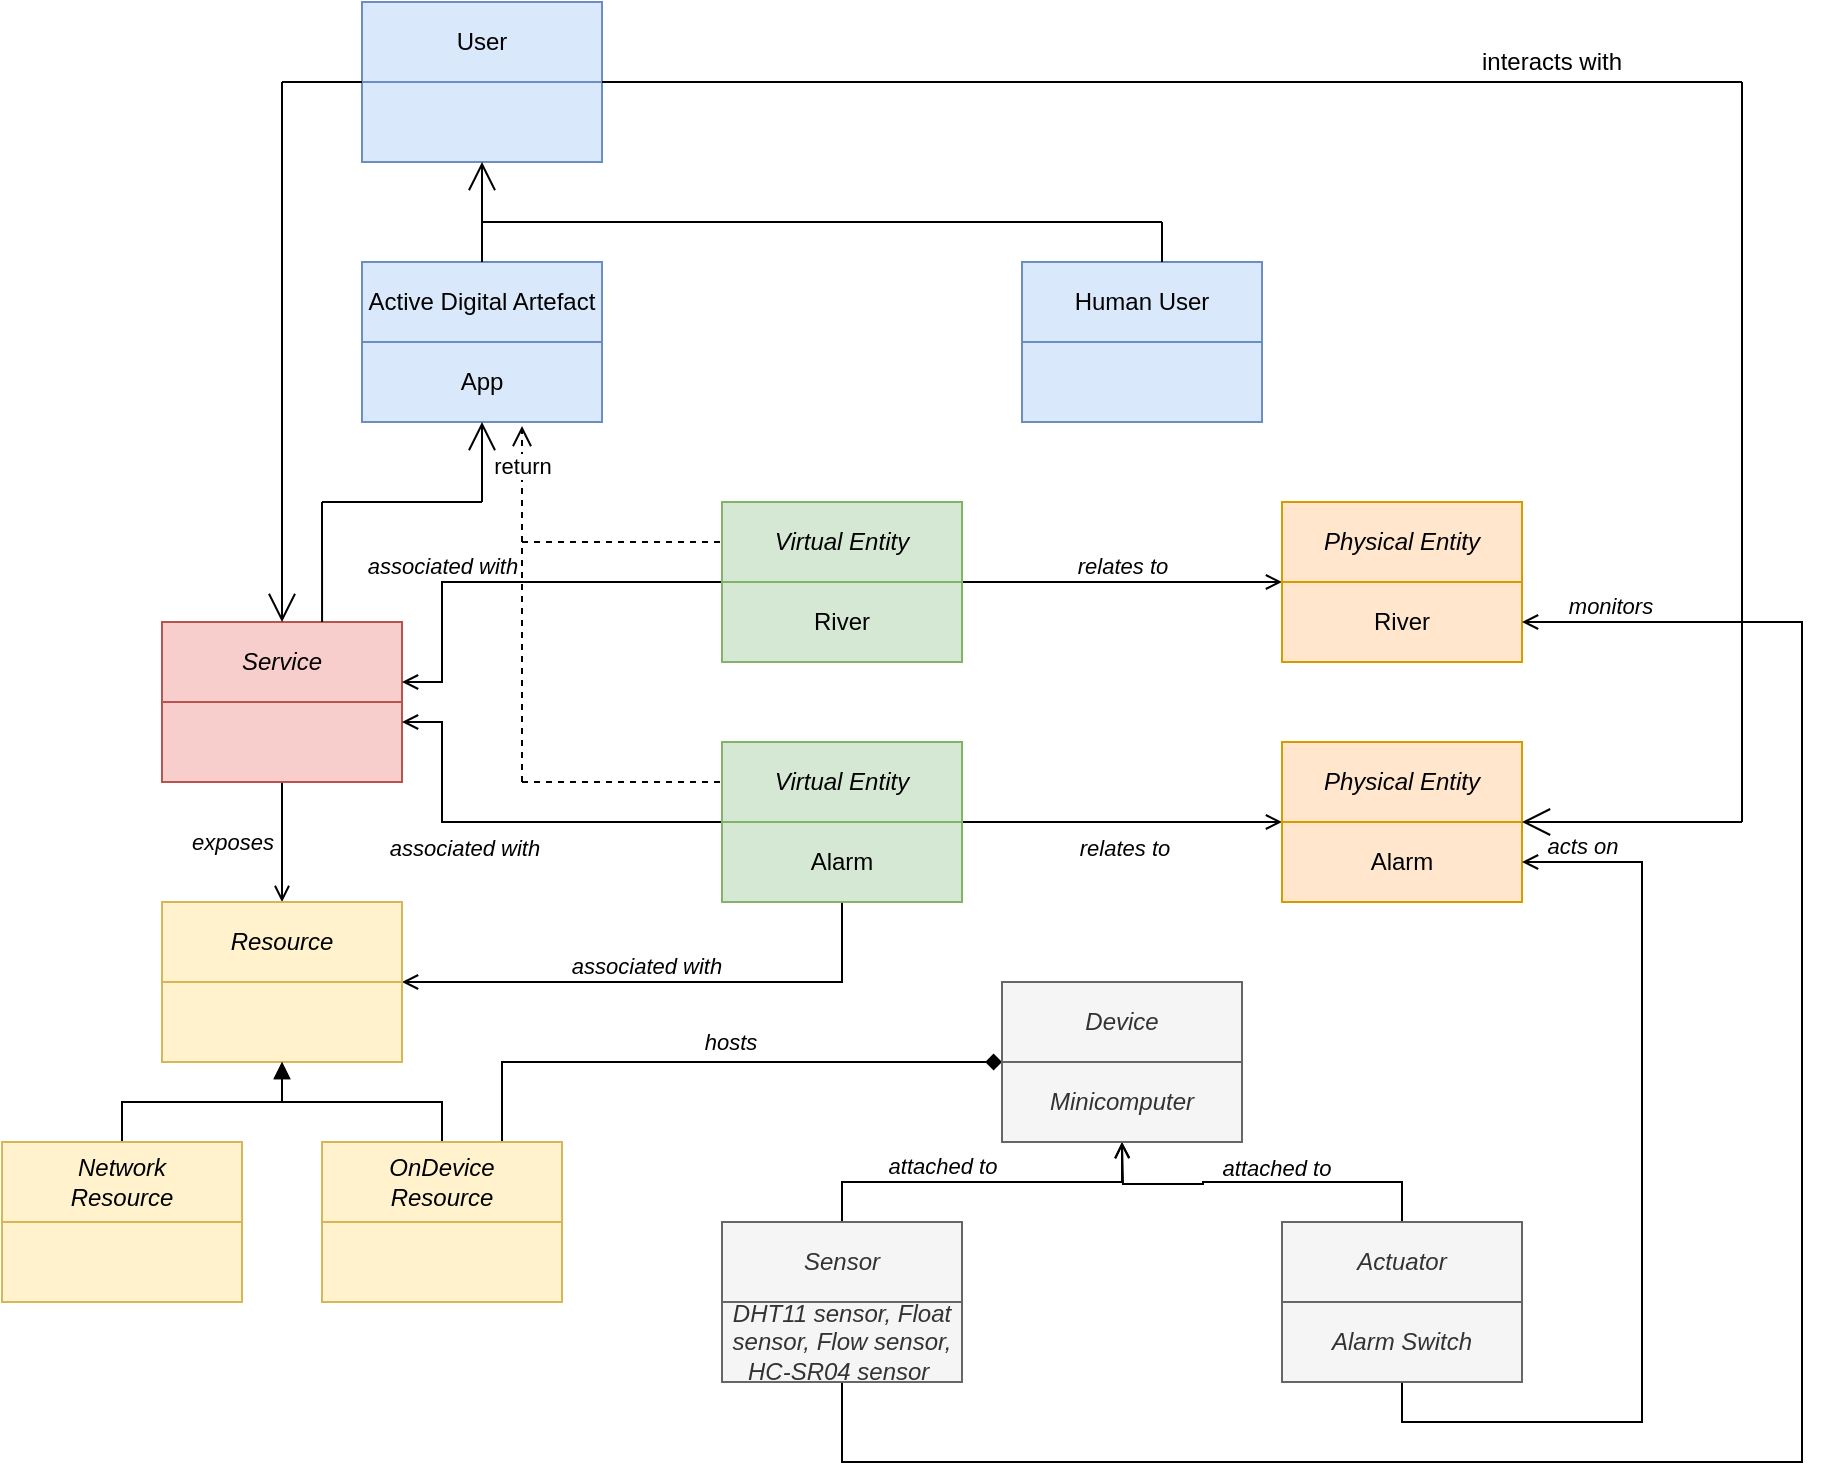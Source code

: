 <mxfile version="14.1.1" type="github">
  <diagram id="N5GbgDfe08FwhtNBoZ4x" name="Page-1">
    <mxGraphModel dx="782" dy="346" grid="1" gridSize="10" guides="1" tooltips="1" connect="1" arrows="1" fold="1" page="1" pageScale="1" pageWidth="1169" pageHeight="827" math="0" shadow="0">
      <root>
        <mxCell id="0" />
        <mxCell id="1" parent="0" />
        <mxCell id="IONX78HS26AkxI54Z5os-8" value="Service" style="rounded=0;whiteSpace=wrap;html=1;fontStyle=2;fillColor=#f8cecc;strokeColor=#b85450;" parent="1" vertex="1">
          <mxGeometry x="100" y="350" width="120" height="40" as="geometry" />
        </mxCell>
        <mxCell id="IONX78HS26AkxI54Z5os-43" style="edgeStyle=orthogonalEdgeStyle;rounded=0;orthogonalLoop=1;jettySize=auto;html=1;entryX=0.5;entryY=0;entryDx=0;entryDy=0;endArrow=open;endFill=0;" parent="1" source="IONX78HS26AkxI54Z5os-9" target="IONX78HS26AkxI54Z5os-18" edge="1">
          <mxGeometry relative="1" as="geometry">
            <Array as="points">
              <mxPoint x="160" y="470" />
              <mxPoint x="160" y="470" />
            </Array>
          </mxGeometry>
        </mxCell>
        <mxCell id="Vv6Tuv0iEYaA01Lypk54-9" value="exposes" style="edgeLabel;html=1;align=right;verticalAlign=middle;resizable=0;points=[];labelPosition=left;verticalLabelPosition=middle;spacingLeft=0;spacingRight=4;fontStyle=2;labelBackgroundColor=none;" parent="IONX78HS26AkxI54Z5os-43" vertex="1" connectable="0">
          <mxGeometry x="-0.279" y="-2" relative="1" as="geometry">
            <mxPoint x="2" y="8.4" as="offset" />
          </mxGeometry>
        </mxCell>
        <mxCell id="IONX78HS26AkxI54Z5os-9" value="" style="rounded=0;whiteSpace=wrap;html=1;fontStyle=2;fillColor=#f8cecc;strokeColor=#b85450;" parent="1" vertex="1">
          <mxGeometry x="100" y="390" width="120" height="40" as="geometry" />
        </mxCell>
        <mxCell id="IONX78HS26AkxI54Z5os-10" value="Virtual Entity" style="rounded=0;whiteSpace=wrap;html=1;fontStyle=2;fillColor=#d5e8d4;strokeColor=#82b366;" parent="1" vertex="1">
          <mxGeometry x="380" y="290" width="120" height="40" as="geometry" />
        </mxCell>
        <mxCell id="IONX78HS26AkxI54Z5os-31" style="edgeStyle=orthogonalEdgeStyle;rounded=0;orthogonalLoop=1;jettySize=auto;html=1;exitX=1;exitY=0;exitDx=0;exitDy=0;entryX=0;entryY=1;entryDx=0;entryDy=0;endArrow=open;endFill=0;" parent="1" source="IONX78HS26AkxI54Z5os-11" target="IONX78HS26AkxI54Z5os-14" edge="1">
          <mxGeometry relative="1" as="geometry">
            <Array as="points">
              <mxPoint x="620" y="330" />
              <mxPoint x="620" y="330" />
            </Array>
          </mxGeometry>
        </mxCell>
        <mxCell id="Vv6Tuv0iEYaA01Lypk54-3" value="relates to" style="edgeLabel;html=1;align=center;verticalAlign=bottom;resizable=0;points=[];labelPosition=center;verticalLabelPosition=top;fontStyle=2;labelBackgroundColor=none;" parent="IONX78HS26AkxI54Z5os-31" vertex="1" connectable="0">
          <mxGeometry x="-0.154" y="3" relative="1" as="geometry">
            <mxPoint x="12.41" y="3" as="offset" />
          </mxGeometry>
        </mxCell>
        <mxCell id="IONX78HS26AkxI54Z5os-33" style="edgeStyle=orthogonalEdgeStyle;rounded=0;orthogonalLoop=1;jettySize=auto;html=1;exitX=0;exitY=0;exitDx=0;exitDy=0;entryX=1;entryY=0.75;entryDx=0;entryDy=0;endArrow=open;endFill=0;" parent="1" source="IONX78HS26AkxI54Z5os-11" target="IONX78HS26AkxI54Z5os-8" edge="1">
          <mxGeometry relative="1" as="geometry">
            <Array as="points">
              <mxPoint x="240" y="330" />
              <mxPoint x="240" y="380" />
            </Array>
          </mxGeometry>
        </mxCell>
        <mxCell id="Vv6Tuv0iEYaA01Lypk54-1" value="associated with" style="edgeLabel;html=1;align=center;verticalAlign=bottom;resizable=0;points=[];labelPosition=center;verticalLabelPosition=top;fontStyle=2;labelBackgroundColor=none;" parent="IONX78HS26AkxI54Z5os-33" vertex="1" connectable="0">
          <mxGeometry x="-0.172" y="2" relative="1" as="geometry">
            <mxPoint x="-53" y="-2" as="offset" />
          </mxGeometry>
        </mxCell>
        <mxCell id="IONX78HS26AkxI54Z5os-11" value="River" style="rounded=0;whiteSpace=wrap;html=1;fontStyle=0;fillColor=#d5e8d4;strokeColor=#82b366;" parent="1" vertex="1">
          <mxGeometry x="380" y="330" width="120" height="40" as="geometry" />
        </mxCell>
        <mxCell id="IONX78HS26AkxI54Z5os-34" style="edgeStyle=orthogonalEdgeStyle;rounded=0;orthogonalLoop=1;jettySize=auto;html=1;exitX=0;exitY=1;exitDx=0;exitDy=0;entryX=1;entryY=0.25;entryDx=0;entryDy=0;endArrow=open;endFill=0;" parent="1" source="IONX78HS26AkxI54Z5os-12" target="IONX78HS26AkxI54Z5os-9" edge="1">
          <mxGeometry relative="1" as="geometry">
            <Array as="points">
              <mxPoint x="240" y="450" />
              <mxPoint x="240" y="400" />
            </Array>
          </mxGeometry>
        </mxCell>
        <mxCell id="Vv6Tuv0iEYaA01Lypk54-2" value="associated with" style="edgeLabel;html=1;align=center;verticalAlign=top;resizable=0;points=[];labelPosition=center;verticalLabelPosition=bottom;fontStyle=2;labelBackgroundColor=none;" parent="IONX78HS26AkxI54Z5os-34" vertex="1" connectable="0">
          <mxGeometry x="-0.108" y="1" relative="1" as="geometry">
            <mxPoint x="-36" y="-1" as="offset" />
          </mxGeometry>
        </mxCell>
        <mxCell id="IONX78HS26AkxI54Z5os-12" value="Virtual Entity" style="rounded=0;whiteSpace=wrap;html=1;fontStyle=2;fillColor=#d5e8d4;strokeColor=#82b366;" parent="1" vertex="1">
          <mxGeometry x="380" y="410" width="120" height="40" as="geometry" />
        </mxCell>
        <mxCell id="IONX78HS26AkxI54Z5os-32" style="edgeStyle=orthogonalEdgeStyle;rounded=0;orthogonalLoop=1;jettySize=auto;html=1;exitX=1;exitY=0;exitDx=0;exitDy=0;entryX=0;entryY=0;entryDx=0;entryDy=0;endArrow=open;endFill=0;" parent="1" source="IONX78HS26AkxI54Z5os-13" target="IONX78HS26AkxI54Z5os-17" edge="1">
          <mxGeometry relative="1" as="geometry">
            <Array as="points">
              <mxPoint x="580" y="450" />
              <mxPoint x="580" y="450" />
            </Array>
          </mxGeometry>
        </mxCell>
        <mxCell id="Vv6Tuv0iEYaA01Lypk54-4" value="relates to" style="edgeLabel;html=1;align=center;verticalAlign=top;resizable=0;points=[];labelPosition=center;verticalLabelPosition=bottom;fontStyle=2;labelBackgroundColor=none;" parent="IONX78HS26AkxI54Z5os-32" vertex="1" connectable="0">
          <mxGeometry x="-0.102" y="1" relative="1" as="geometry">
            <mxPoint x="8.28" y="1" as="offset" />
          </mxGeometry>
        </mxCell>
        <mxCell id="IONX78HS26AkxI54Z5os-51" style="edgeStyle=orthogonalEdgeStyle;rounded=0;orthogonalLoop=1;jettySize=auto;html=1;exitX=0.5;exitY=1;exitDx=0;exitDy=0;entryX=1;entryY=0;entryDx=0;entryDy=0;endArrow=open;endFill=0;labelPosition=center;verticalLabelPosition=top;align=center;verticalAlign=bottom;" parent="1" source="IONX78HS26AkxI54Z5os-13" target="IONX78HS26AkxI54Z5os-19" edge="1">
          <mxGeometry relative="1" as="geometry">
            <Array as="points">
              <mxPoint x="440" y="530" />
            </Array>
          </mxGeometry>
        </mxCell>
        <mxCell id="Vv6Tuv0iEYaA01Lypk54-7" value="associated with" style="edgeLabel;html=1;align=center;verticalAlign=bottom;resizable=0;points=[];labelPosition=center;verticalLabelPosition=top;fontStyle=2;labelBackgroundColor=none;" parent="IONX78HS26AkxI54Z5os-51" vertex="1" connectable="0">
          <mxGeometry x="0.061" y="-1" relative="1" as="geometry">
            <mxPoint y="1" as="offset" />
          </mxGeometry>
        </mxCell>
        <mxCell id="IONX78HS26AkxI54Z5os-13" value="Alarm" style="rounded=0;whiteSpace=wrap;html=1;fontStyle=0;fillColor=#d5e8d4;strokeColor=#82b366;" parent="1" vertex="1">
          <mxGeometry x="380" y="450" width="120" height="40" as="geometry" />
        </mxCell>
        <mxCell id="IONX78HS26AkxI54Z5os-14" value="Physical Entity" style="rounded=0;whiteSpace=wrap;html=1;fontStyle=2;fillColor=#ffe6cc;strokeColor=#d79b00;" parent="1" vertex="1">
          <mxGeometry x="660" y="290" width="120" height="40" as="geometry" />
        </mxCell>
        <mxCell id="IONX78HS26AkxI54Z5os-15" value="River" style="rounded=0;whiteSpace=wrap;html=1;fontStyle=0;fillColor=#ffe6cc;strokeColor=#d79b00;" parent="1" vertex="1">
          <mxGeometry x="660" y="330" width="120" height="40" as="geometry" />
        </mxCell>
        <mxCell id="IONX78HS26AkxI54Z5os-16" value="Physical Entity" style="rounded=0;whiteSpace=wrap;html=1;fontStyle=2;fillColor=#ffe6cc;strokeColor=#d79b00;" parent="1" vertex="1">
          <mxGeometry x="660" y="410" width="120" height="40" as="geometry" />
        </mxCell>
        <mxCell id="IONX78HS26AkxI54Z5os-17" value="Alarm" style="rounded=0;whiteSpace=wrap;html=1;fontStyle=0;fillColor=#ffe6cc;strokeColor=#d79b00;" parent="1" vertex="1">
          <mxGeometry x="660" y="450" width="120" height="40" as="geometry" />
        </mxCell>
        <mxCell id="IONX78HS26AkxI54Z5os-18" value="Resource" style="rounded=0;whiteSpace=wrap;html=1;fontStyle=2;fillColor=#fff2cc;strokeColor=#d6b656;" parent="1" vertex="1">
          <mxGeometry x="100" y="490" width="120" height="40" as="geometry" />
        </mxCell>
        <mxCell id="IONX78HS26AkxI54Z5os-19" value="" style="rounded=0;whiteSpace=wrap;html=1;fontStyle=2;fillColor=#fff2cc;strokeColor=#d6b656;" parent="1" vertex="1">
          <mxGeometry x="100" y="530" width="120" height="40" as="geometry" />
        </mxCell>
        <mxCell id="IONX78HS26AkxI54Z5os-44" style="edgeStyle=orthogonalEdgeStyle;rounded=0;orthogonalLoop=1;jettySize=auto;html=1;entryX=0.5;entryY=1;entryDx=0;entryDy=0;endArrow=block;endFill=1;" parent="1" source="IONX78HS26AkxI54Z5os-20" target="IONX78HS26AkxI54Z5os-19" edge="1">
          <mxGeometry relative="1" as="geometry" />
        </mxCell>
        <mxCell id="IONX78HS26AkxI54Z5os-20" value="Network&lt;br&gt;Resource" style="rounded=0;whiteSpace=wrap;html=1;fontStyle=2;fillColor=#fff2cc;strokeColor=#d6b656;" parent="1" vertex="1">
          <mxGeometry x="20" y="610" width="120" height="40" as="geometry" />
        </mxCell>
        <mxCell id="IONX78HS26AkxI54Z5os-21" value="" style="rounded=0;whiteSpace=wrap;html=1;fontStyle=2;fillColor=#fff2cc;strokeColor=#d6b656;" parent="1" vertex="1">
          <mxGeometry x="20" y="650" width="120" height="40" as="geometry" />
        </mxCell>
        <mxCell id="IONX78HS26AkxI54Z5os-45" style="edgeStyle=orthogonalEdgeStyle;rounded=0;orthogonalLoop=1;jettySize=auto;html=1;endArrow=block;endFill=1;" parent="1" source="IONX78HS26AkxI54Z5os-22" target="IONX78HS26AkxI54Z5os-19" edge="1">
          <mxGeometry relative="1" as="geometry" />
        </mxCell>
        <mxCell id="IONX78HS26AkxI54Z5os-46" style="edgeStyle=orthogonalEdgeStyle;rounded=0;orthogonalLoop=1;jettySize=auto;html=1;exitX=0.75;exitY=0;exitDx=0;exitDy=0;entryX=0;entryY=0;entryDx=0;entryDy=0;endArrow=diamond;endFill=1;" parent="1" source="IONX78HS26AkxI54Z5os-22" target="IONX78HS26AkxI54Z5os-29" edge="1">
          <mxGeometry relative="1" as="geometry">
            <Array as="points">
              <mxPoint x="270" y="570" />
            </Array>
          </mxGeometry>
        </mxCell>
        <mxCell id="Vv6Tuv0iEYaA01Lypk54-8" value="hosts" style="edgeLabel;html=1;align=center;verticalAlign=bottom;resizable=0;points=[];labelPosition=center;verticalLabelPosition=top;fontStyle=2;labelBackgroundColor=none;" parent="IONX78HS26AkxI54Z5os-46" vertex="1" connectable="0">
          <mxGeometry x="0.06" y="2" relative="1" as="geometry">
            <mxPoint as="offset" />
          </mxGeometry>
        </mxCell>
        <mxCell id="IONX78HS26AkxI54Z5os-22" value="OnDevice&lt;br&gt;Resource" style="rounded=0;whiteSpace=wrap;html=1;fontStyle=2;fillColor=#fff2cc;strokeColor=#d6b656;" parent="1" vertex="1">
          <mxGeometry x="180" y="610" width="120" height="40" as="geometry" />
        </mxCell>
        <mxCell id="IONX78HS26AkxI54Z5os-23" value="" style="rounded=0;whiteSpace=wrap;html=1;fontStyle=2;fillColor=#fff2cc;strokeColor=#d6b656;" parent="1" vertex="1">
          <mxGeometry x="180" y="650" width="120" height="40" as="geometry" />
        </mxCell>
        <mxCell id="IONX78HS26AkxI54Z5os-48" style="edgeStyle=orthogonalEdgeStyle;rounded=0;orthogonalLoop=1;jettySize=auto;html=1;endArrow=open;endFill=0;exitX=0.5;exitY=0;exitDx=0;exitDy=0;" parent="1" source="IONX78HS26AkxI54Z5os-24" edge="1">
          <mxGeometry relative="1" as="geometry">
            <mxPoint x="580" y="610" as="targetPoint" />
          </mxGeometry>
        </mxCell>
        <mxCell id="Vv6Tuv0iEYaA01Lypk54-11" value="attached to" style="edgeLabel;html=1;align=center;verticalAlign=bottom;resizable=0;points=[];labelPosition=center;verticalLabelPosition=top;fontStyle=2;labelBackgroundColor=none;" parent="IONX78HS26AkxI54Z5os-48" vertex="1" connectable="0">
          <mxGeometry x="-0.084" y="1" relative="1" as="geometry">
            <mxPoint as="offset" />
          </mxGeometry>
        </mxCell>
        <mxCell id="IONX78HS26AkxI54Z5os-24" value="Actuator" style="rounded=0;whiteSpace=wrap;html=1;fontStyle=2;fillColor=#f5f5f5;strokeColor=#666666;fontColor=#333333;" parent="1" vertex="1">
          <mxGeometry x="660" y="650" width="120" height="40" as="geometry" />
        </mxCell>
        <mxCell id="IONX78HS26AkxI54Z5os-50" style="edgeStyle=orthogonalEdgeStyle;rounded=0;orthogonalLoop=1;jettySize=auto;html=1;exitX=0.5;exitY=1;exitDx=0;exitDy=0;entryX=1;entryY=0.5;entryDx=0;entryDy=0;endArrow=open;endFill=0;" parent="1" source="IONX78HS26AkxI54Z5os-25" target="IONX78HS26AkxI54Z5os-17" edge="1">
          <mxGeometry relative="1" as="geometry">
            <Array as="points">
              <mxPoint x="720" y="750" />
              <mxPoint x="840" y="750" />
              <mxPoint x="840" y="470" />
            </Array>
          </mxGeometry>
        </mxCell>
        <mxCell id="Vv6Tuv0iEYaA01Lypk54-6" value="acts on" style="edgeLabel;html=1;align=center;verticalAlign=bottom;resizable=0;points=[];labelPosition=center;verticalLabelPosition=top;fontStyle=2;labelBackgroundColor=none;" parent="IONX78HS26AkxI54Z5os-50" vertex="1" connectable="0">
          <mxGeometry x="0.831" relative="1" as="geometry">
            <mxPoint x="-10.69" as="offset" />
          </mxGeometry>
        </mxCell>
        <mxCell id="IONX78HS26AkxI54Z5os-25" value="Alarm Switch" style="rounded=0;whiteSpace=wrap;html=1;fontStyle=2;fillColor=#f5f5f5;strokeColor=#666666;fontColor=#333333;" parent="1" vertex="1">
          <mxGeometry x="660" y="690" width="120" height="40" as="geometry" />
        </mxCell>
        <mxCell id="IONX78HS26AkxI54Z5os-47" style="edgeStyle=orthogonalEdgeStyle;rounded=0;orthogonalLoop=1;jettySize=auto;html=1;entryX=0.5;entryY=1;entryDx=0;entryDy=0;endArrow=open;endFill=0;exitX=0.5;exitY=0;exitDx=0;exitDy=0;" parent="1" source="IONX78HS26AkxI54Z5os-26" target="IONX78HS26AkxI54Z5os-29" edge="1">
          <mxGeometry relative="1" as="geometry" />
        </mxCell>
        <mxCell id="Vv6Tuv0iEYaA01Lypk54-10" value="attached to" style="edgeLabel;html=1;align=center;verticalAlign=bottom;resizable=0;points=[];labelPosition=center;verticalLabelPosition=top;fontStyle=2;labelBackgroundColor=none;" parent="IONX78HS26AkxI54Z5os-47" vertex="1" connectable="0">
          <mxGeometry x="-0.254" relative="1" as="geometry">
            <mxPoint x="3.1" as="offset" />
          </mxGeometry>
        </mxCell>
        <mxCell id="IONX78HS26AkxI54Z5os-26" value="Sensor" style="rounded=0;whiteSpace=wrap;html=1;fontStyle=2;fillColor=#f5f5f5;strokeColor=#666666;fontColor=#333333;" parent="1" vertex="1">
          <mxGeometry x="380" y="650" width="120" height="40" as="geometry" />
        </mxCell>
        <mxCell id="IONX78HS26AkxI54Z5os-49" style="edgeStyle=orthogonalEdgeStyle;rounded=0;orthogonalLoop=1;jettySize=auto;html=1;exitX=0.5;exitY=1;exitDx=0;exitDy=0;entryX=1;entryY=0.5;entryDx=0;entryDy=0;endArrow=open;endFill=0;" parent="1" source="IONX78HS26AkxI54Z5os-27" target="IONX78HS26AkxI54Z5os-15" edge="1">
          <mxGeometry relative="1" as="geometry">
            <Array as="points">
              <mxPoint x="440" y="770" />
              <mxPoint x="920" y="770" />
              <mxPoint x="920" y="350" />
            </Array>
          </mxGeometry>
        </mxCell>
        <mxCell id="Vv6Tuv0iEYaA01Lypk54-5" value="monitors" style="edgeLabel;html=1;align=center;verticalAlign=bottom;resizable=0;points=[];labelPosition=center;verticalLabelPosition=top;fontStyle=2;labelBackgroundColor=none;" parent="IONX78HS26AkxI54Z5os-49" vertex="1" connectable="0">
          <mxGeometry x="0.942" y="1" relative="1" as="geometry">
            <mxPoint x="12.41" y="-1" as="offset" />
          </mxGeometry>
        </mxCell>
        <mxCell id="IONX78HS26AkxI54Z5os-27" value="DHT11 sensor, Float sensor, Flow sensor, HC-SR04 sensor&amp;nbsp;&lt;br&gt;" style="rounded=0;whiteSpace=wrap;html=1;fontStyle=2;fillColor=#f5f5f5;strokeColor=#666666;fontColor=#333333;" parent="1" vertex="1">
          <mxGeometry x="380" y="690" width="120" height="40" as="geometry" />
        </mxCell>
        <mxCell id="IONX78HS26AkxI54Z5os-28" value="Device" style="rounded=0;whiteSpace=wrap;html=1;fontStyle=2;fillColor=#f5f5f5;strokeColor=#666666;fontColor=#333333;" parent="1" vertex="1">
          <mxGeometry x="520" y="530" width="120" height="40" as="geometry" />
        </mxCell>
        <mxCell id="IONX78HS26AkxI54Z5os-29" value="Minicomputer" style="rounded=0;whiteSpace=wrap;html=1;fontStyle=2;fillColor=#f5f5f5;strokeColor=#666666;fontColor=#333333;" parent="1" vertex="1">
          <mxGeometry x="520" y="570" width="120" height="40" as="geometry" />
        </mxCell>
        <mxCell id="NrhKQZEa1W1LsF-RRxUV-1" value="Active Digital Artefact" style="rounded=0;whiteSpace=wrap;html=1;fillColor=#dae8fc;strokeColor=#6c8ebf;" vertex="1" parent="1">
          <mxGeometry x="200" y="170" width="120" height="40" as="geometry" />
        </mxCell>
        <mxCell id="NrhKQZEa1W1LsF-RRxUV-2" value="App" style="rounded=0;whiteSpace=wrap;html=1;fillColor=#dae8fc;strokeColor=#6c8ebf;" vertex="1" parent="1">
          <mxGeometry x="200" y="210" width="120" height="40" as="geometry" />
        </mxCell>
        <mxCell id="NrhKQZEa1W1LsF-RRxUV-3" value="User" style="rounded=0;whiteSpace=wrap;html=1;fillColor=#dae8fc;strokeColor=#6c8ebf;" vertex="1" parent="1">
          <mxGeometry x="200" y="40" width="120" height="40" as="geometry" />
        </mxCell>
        <mxCell id="NrhKQZEa1W1LsF-RRxUV-4" value="" style="rounded=0;whiteSpace=wrap;html=1;fillColor=#dae8fc;strokeColor=#6c8ebf;" vertex="1" parent="1">
          <mxGeometry x="200" y="80" width="120" height="40" as="geometry" />
        </mxCell>
        <mxCell id="NrhKQZEa1W1LsF-RRxUV-5" value="Human User" style="rounded=0;whiteSpace=wrap;html=1;fillColor=#dae8fc;strokeColor=#6c8ebf;" vertex="1" parent="1">
          <mxGeometry x="530" y="170" width="120" height="40" as="geometry" />
        </mxCell>
        <mxCell id="NrhKQZEa1W1LsF-RRxUV-6" value="" style="rounded=0;whiteSpace=wrap;html=1;fillColor=#dae8fc;strokeColor=#6c8ebf;" vertex="1" parent="1">
          <mxGeometry x="530" y="210" width="120" height="40" as="geometry" />
        </mxCell>
        <mxCell id="NrhKQZEa1W1LsF-RRxUV-8" value="" style="endArrow=none;html=1;" edge="1" parent="1">
          <mxGeometry width="50" height="50" relative="1" as="geometry">
            <mxPoint x="260" y="150" as="sourcePoint" />
            <mxPoint x="600" y="150" as="targetPoint" />
            <Array as="points" />
          </mxGeometry>
        </mxCell>
        <mxCell id="NrhKQZEa1W1LsF-RRxUV-10" value="" style="endArrow=none;html=1;" edge="1" parent="1">
          <mxGeometry width="50" height="50" relative="1" as="geometry">
            <mxPoint x="600" y="170" as="sourcePoint" />
            <mxPoint x="600" y="150" as="targetPoint" />
          </mxGeometry>
        </mxCell>
        <mxCell id="NrhKQZEa1W1LsF-RRxUV-11" value="" style="endArrow=none;html=1;exitX=0.667;exitY=0;exitDx=0;exitDy=0;exitPerimeter=0;" edge="1" parent="1" source="IONX78HS26AkxI54Z5os-8">
          <mxGeometry width="50" height="50" relative="1" as="geometry">
            <mxPoint x="360" y="280" as="sourcePoint" />
            <mxPoint x="180" y="290" as="targetPoint" />
          </mxGeometry>
        </mxCell>
        <mxCell id="NrhKQZEa1W1LsF-RRxUV-12" value="" style="endArrow=none;html=1;" edge="1" parent="1">
          <mxGeometry width="50" height="50" relative="1" as="geometry">
            <mxPoint x="180" y="290" as="sourcePoint" />
            <mxPoint x="260" y="290" as="targetPoint" />
          </mxGeometry>
        </mxCell>
        <mxCell id="NrhKQZEa1W1LsF-RRxUV-17" value="return" style="html=1;verticalAlign=bottom;endArrow=open;dashed=1;endSize=8;" edge="1" parent="1">
          <mxGeometry relative="1" as="geometry">
            <mxPoint x="280" y="310" as="sourcePoint" />
            <mxPoint x="280" y="252" as="targetPoint" />
          </mxGeometry>
        </mxCell>
        <mxCell id="NrhKQZEa1W1LsF-RRxUV-19" value="" style="endArrow=none;dashed=1;html=1;entryX=0;entryY=0.5;entryDx=0;entryDy=0;" edge="1" parent="1" target="IONX78HS26AkxI54Z5os-10">
          <mxGeometry width="50" height="50" relative="1" as="geometry">
            <mxPoint x="280" y="310" as="sourcePoint" />
            <mxPoint x="410" y="130" as="targetPoint" />
          </mxGeometry>
        </mxCell>
        <mxCell id="NrhKQZEa1W1LsF-RRxUV-20" value="" style="endArrow=none;dashed=1;html=1;entryX=0;entryY=0.5;entryDx=0;entryDy=0;" edge="1" parent="1" target="IONX78HS26AkxI54Z5os-12">
          <mxGeometry width="50" height="50" relative="1" as="geometry">
            <mxPoint x="280" y="430" as="sourcePoint" />
            <mxPoint x="410" y="430" as="targetPoint" />
          </mxGeometry>
        </mxCell>
        <mxCell id="NrhKQZEa1W1LsF-RRxUV-21" value="" style="endArrow=none;dashed=1;html=1;" edge="1" parent="1">
          <mxGeometry width="50" height="50" relative="1" as="geometry">
            <mxPoint x="280" y="430" as="sourcePoint" />
            <mxPoint x="280" y="310" as="targetPoint" />
          </mxGeometry>
        </mxCell>
        <mxCell id="NrhKQZEa1W1LsF-RRxUV-23" value="" style="endArrow=none;html=1;entryX=0;entryY=0;entryDx=0;entryDy=0;" edge="1" parent="1" target="NrhKQZEa1W1LsF-RRxUV-4">
          <mxGeometry width="50" height="50" relative="1" as="geometry">
            <mxPoint x="160" y="80" as="sourcePoint" />
            <mxPoint x="410" y="230" as="targetPoint" />
          </mxGeometry>
        </mxCell>
        <mxCell id="NrhKQZEa1W1LsF-RRxUV-25" value="" style="endArrow=none;html=1;" edge="1" parent="1">
          <mxGeometry width="50" height="50" relative="1" as="geometry">
            <mxPoint x="890" y="80" as="sourcePoint" />
            <mxPoint x="890" y="450" as="targetPoint" />
          </mxGeometry>
        </mxCell>
        <mxCell id="NrhKQZEa1W1LsF-RRxUV-26" value="" style="endArrow=none;html=1;exitX=1;exitY=0;exitDx=0;exitDy=0;" edge="1" parent="1" source="NrhKQZEa1W1LsF-RRxUV-4">
          <mxGeometry width="50" height="50" relative="1" as="geometry">
            <mxPoint x="540" y="150" as="sourcePoint" />
            <mxPoint x="890" y="80" as="targetPoint" />
          </mxGeometry>
        </mxCell>
        <mxCell id="NrhKQZEa1W1LsF-RRxUV-28" value="interacts with" style="text;html=1;strokeColor=none;fillColor=none;align=center;verticalAlign=middle;whiteSpace=wrap;rounded=0;" vertex="1" parent="1">
          <mxGeometry x="750" y="60" width="90" height="20" as="geometry" />
        </mxCell>
        <mxCell id="NrhKQZEa1W1LsF-RRxUV-29" value="" style="endArrow=open;endFill=1;endSize=12;html=1;entryX=0.5;entryY=0;entryDx=0;entryDy=0;" edge="1" parent="1" target="IONX78HS26AkxI54Z5os-8">
          <mxGeometry width="160" relative="1" as="geometry">
            <mxPoint x="160" y="80" as="sourcePoint" />
            <mxPoint x="260" y="340" as="targetPoint" />
          </mxGeometry>
        </mxCell>
        <mxCell id="NrhKQZEa1W1LsF-RRxUV-30" value="" style="endArrow=open;endFill=1;endSize=12;html=1;" edge="1" parent="1">
          <mxGeometry width="160" relative="1" as="geometry">
            <mxPoint x="260" y="290" as="sourcePoint" />
            <mxPoint x="260" y="250" as="targetPoint" />
          </mxGeometry>
        </mxCell>
        <mxCell id="NrhKQZEa1W1LsF-RRxUV-31" value="" style="endArrow=open;endFill=1;endSize=12;html=1;entryX=0.5;entryY=1;entryDx=0;entryDy=0;" edge="1" parent="1" target="NrhKQZEa1W1LsF-RRxUV-4">
          <mxGeometry width="160" relative="1" as="geometry">
            <mxPoint x="260" y="150" as="sourcePoint" />
            <mxPoint x="320" y="190" as="targetPoint" />
          </mxGeometry>
        </mxCell>
        <mxCell id="NrhKQZEa1W1LsF-RRxUV-33" value="" style="endArrow=open;endFill=1;endSize=12;html=1;entryX=1;entryY=0;entryDx=0;entryDy=0;" edge="1" parent="1" target="IONX78HS26AkxI54Z5os-17">
          <mxGeometry width="160" relative="1" as="geometry">
            <mxPoint x="890" y="450" as="sourcePoint" />
            <mxPoint x="1060" y="390" as="targetPoint" />
          </mxGeometry>
        </mxCell>
        <mxCell id="NrhKQZEa1W1LsF-RRxUV-34" value="" style="endArrow=none;html=1;exitX=0.5;exitY=0;exitDx=0;exitDy=0;" edge="1" parent="1" source="NrhKQZEa1W1LsF-RRxUV-1">
          <mxGeometry width="50" height="50" relative="1" as="geometry">
            <mxPoint x="410" y="260" as="sourcePoint" />
            <mxPoint x="260" y="150" as="targetPoint" />
          </mxGeometry>
        </mxCell>
      </root>
    </mxGraphModel>
  </diagram>
</mxfile>
